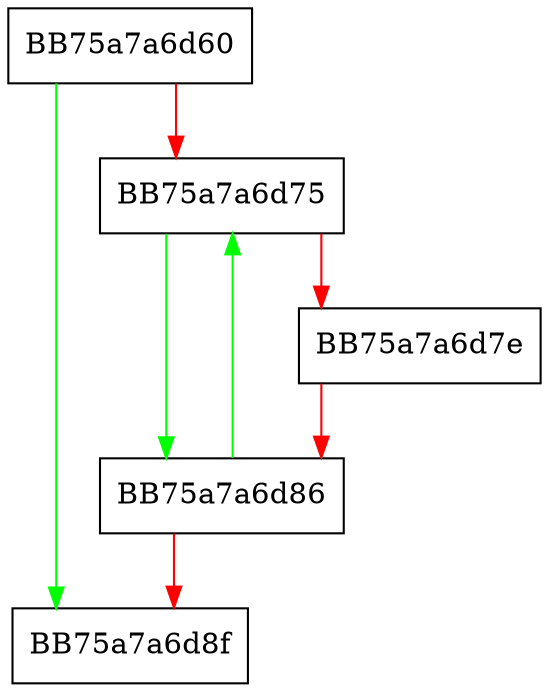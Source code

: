 digraph __acrt_execute_uninitializers {
  node [shape="box"];
  graph [splines=ortho];
  BB75a7a6d60 -> BB75a7a6d8f [color="green"];
  BB75a7a6d60 -> BB75a7a6d75 [color="red"];
  BB75a7a6d75 -> BB75a7a6d86 [color="green"];
  BB75a7a6d75 -> BB75a7a6d7e [color="red"];
  BB75a7a6d7e -> BB75a7a6d86 [color="red"];
  BB75a7a6d86 -> BB75a7a6d75 [color="green"];
  BB75a7a6d86 -> BB75a7a6d8f [color="red"];
}